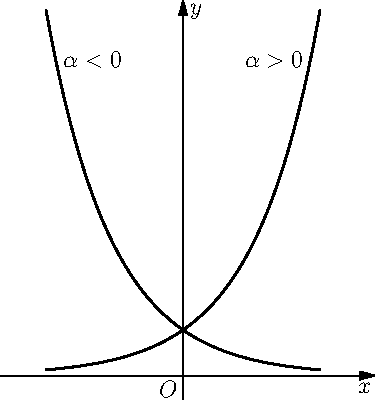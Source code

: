 size(0,200);
import graph;
real f(real x){return 2^x;}
guide f=graph(f,-3,3);

real g(real x){return (1/2)^x;}
guide g=graph(g,-3,3);
draw(Label("$\alpha>0$",position=Relative(0.9),align=W),f,linewidth(1));
draw(Label("$\alpha<0$",position=Relative(0.1),align=E),g,linewidth(1));
xlimits(-4,4);
label("$O$",(0,0),SW);
xaxis("$x$",Arrow());
yaxis(Label("$y$",align=E),Arrow());
